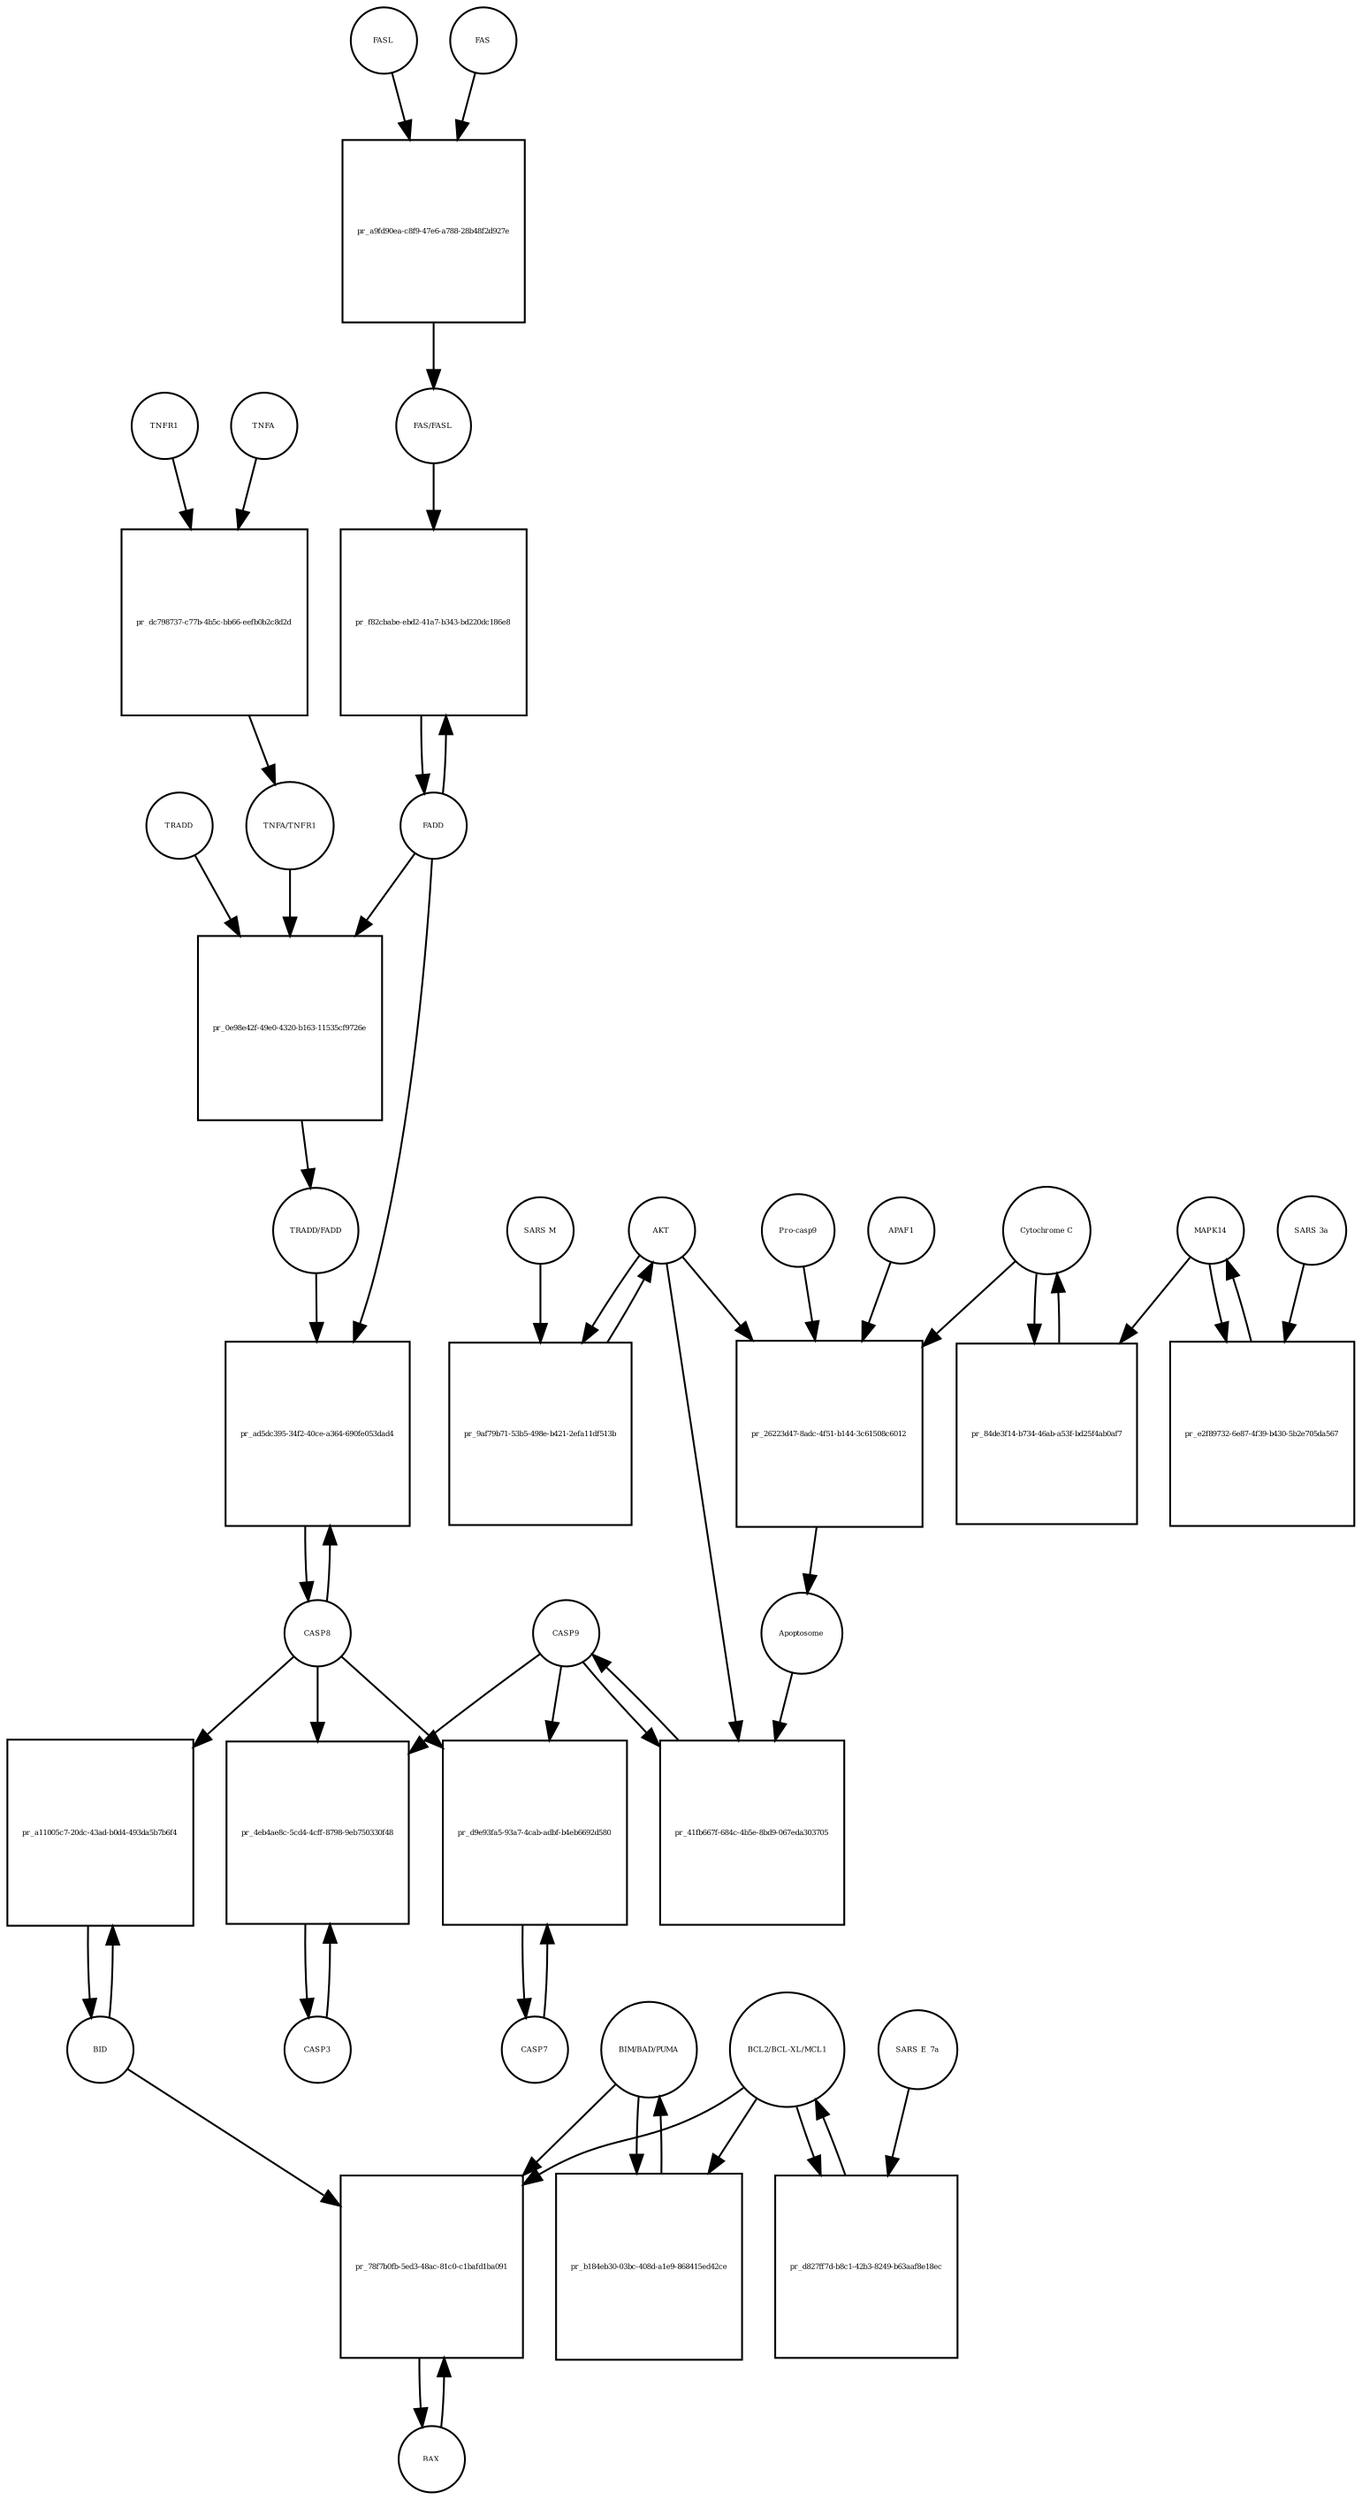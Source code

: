 strict digraph  {
FASL [annotation="", bipartite=0, cls=macromolecule, fontsize=4, label=FASL, shape=circle];
"pr_a9fd90ea-c8f9-47e6-a788-28b48f2d927e" [annotation="", bipartite=1, cls=process, fontsize=4, label="pr_a9fd90ea-c8f9-47e6-a788-28b48f2d927e", shape=square];
FAS [annotation="", bipartite=0, cls=macromolecule, fontsize=4, label=FAS, shape=circle];
"FAS/FASL" [annotation="", bipartite=0, cls=complex, fontsize=4, label="FAS/FASL", shape=circle];
TNFA [annotation="", bipartite=0, cls=macromolecule, fontsize=4, label=TNFA, shape=circle];
"pr_dc798737-c77b-4b5c-bb66-eefb0b2c8d2d" [annotation="", bipartite=1, cls=process, fontsize=4, label="pr_dc798737-c77b-4b5c-bb66-eefb0b2c8d2d", shape=square];
TNFR1 [annotation="", bipartite=0, cls=macromolecule, fontsize=4, label=TNFR1, shape=circle];
"TNFA/TNFR1" [annotation="", bipartite=0, cls=complex, fontsize=4, label="TNFA/TNFR1", shape=circle];
FADD [annotation="", bipartite=0, cls=macromolecule, fontsize=4, label=FADD, shape=circle];
"pr_f82cbabe-ebd2-41a7-b343-bd220dc186e8" [annotation="", bipartite=1, cls=process, fontsize=4, label="pr_f82cbabe-ebd2-41a7-b343-bd220dc186e8", shape=square];
CASP8 [annotation="", bipartite=0, cls=macromolecule, fontsize=4, label=CASP8, shape=circle];
"pr_ad5dc395-34f2-40ce-a364-690fe053dad4" [annotation="", bipartite=1, cls=process, fontsize=4, label="pr_ad5dc395-34f2-40ce-a364-690fe053dad4", shape=square];
"TRADD/FADD" [annotation="", bipartite=0, cls=complex, fontsize=4, label="TRADD/FADD", shape=circle];
CASP3 [annotation="", bipartite=0, cls=macromolecule, fontsize=4, label=CASP3, shape=circle];
"pr_4eb4ae8c-5cd4-4cff-8798-9eb750330f48" [annotation="", bipartite=1, cls=process, fontsize=4, label="pr_4eb4ae8c-5cd4-4cff-8798-9eb750330f48", shape=square];
CASP9 [annotation="", bipartite=0, cls=macromolecule, fontsize=4, label=CASP9, shape=circle];
"pr_41fb667f-684c-4b5e-8bd9-067eda303705" [annotation="", bipartite=1, cls=process, fontsize=4, label="pr_41fb667f-684c-4b5e-8bd9-067eda303705", shape=square];
Apoptosome [annotation="", bipartite=0, cls=complex, fontsize=4, label=Apoptosome, shape=circle];
AKT [annotation="", bipartite=0, cls=macromolecule, fontsize=4, label=AKT, shape=circle];
BID [annotation="", bipartite=0, cls=macromolecule, fontsize=4, label=BID, shape=circle];
"pr_a11005c7-20dc-43ad-b0d4-493da5b7b6f4" [annotation="", bipartite=1, cls=process, fontsize=4, label="pr_a11005c7-20dc-43ad-b0d4-493da5b7b6f4", shape=square];
BAX [annotation="", bipartite=0, cls=macromolecule, fontsize=4, label=BAX, shape=circle];
"pr_78f7b0fb-5ed3-48ac-81c0-c1bafd1ba091" [annotation="", bipartite=1, cls=process, fontsize=4, label="pr_78f7b0fb-5ed3-48ac-81c0-c1bafd1ba091", shape=square];
"BIM/BAD/PUMA" [annotation="", bipartite=0, cls=complex, fontsize=4, label="BIM/BAD/PUMA", shape=circle];
"BCL2/BCL-XL/MCL1" [annotation="", bipartite=0, cls=complex, fontsize=4, label="BCL2/BCL-XL/MCL1", shape=circle];
"Cytochrome C" [annotation="", bipartite=0, cls=macromolecule, fontsize=4, label="Cytochrome C", shape=circle];
"pr_84de3f14-b734-46ab-a53f-bd25f4ab0af7" [annotation="", bipartite=1, cls=process, fontsize=4, label="pr_84de3f14-b734-46ab-a53f-bd25f4ab0af7", shape=square];
MAPK14 [annotation="", bipartite=0, cls=macromolecule, fontsize=4, label=MAPK14, shape=circle];
APAF1 [annotation="", bipartite=0, cls=macromolecule, fontsize=4, label=APAF1, shape=circle];
"pr_26223d47-8adc-4f51-b144-3c61508c6012" [annotation="", bipartite=1, cls=process, fontsize=4, label="pr_26223d47-8adc-4f51-b144-3c61508c6012", shape=square];
"Pro-casp9" [annotation="", bipartite=0, cls=macromolecule, fontsize=4, label="Pro-casp9", shape=circle];
CASP7 [annotation="", bipartite=0, cls=macromolecule, fontsize=4, label=CASP7, shape=circle];
"pr_d9e93fa5-93a7-4cab-adbf-b4eb6692d580" [annotation="", bipartite=1, cls=process, fontsize=4, label="pr_d9e93fa5-93a7-4cab-adbf-b4eb6692d580", shape=square];
"pr_9af79b71-53b5-498e-b421-2efa11df513b" [annotation="", bipartite=1, cls=process, fontsize=4, label="pr_9af79b71-53b5-498e-b421-2efa11df513b", shape=square];
"SARS M" [annotation="", bipartite=0, cls=macromolecule, fontsize=4, label="SARS M", shape=circle];
"pr_0e98e42f-49e0-4320-b163-11535cf9726e" [annotation="", bipartite=1, cls=process, fontsize=4, label="pr_0e98e42f-49e0-4320-b163-11535cf9726e", shape=square];
TRADD [annotation="", bipartite=0, cls=macromolecule, fontsize=4, label=TRADD, shape=circle];
"pr_e2f89732-6e87-4f39-b430-5b2e705da567" [annotation="", bipartite=1, cls=process, fontsize=4, label="pr_e2f89732-6e87-4f39-b430-5b2e705da567", shape=square];
"SARS 3a" [annotation="", bipartite=0, cls=macromolecule, fontsize=4, label="SARS 3a", shape=circle];
"pr_b184eb30-03bc-408d-a1e9-868415ed42ce" [annotation="", bipartite=1, cls=process, fontsize=4, label="pr_b184eb30-03bc-408d-a1e9-868415ed42ce", shape=square];
"pr_d827ff7d-b8c1-42b3-8249-b63aaf8e18ec" [annotation="", bipartite=1, cls=process, fontsize=4, label="pr_d827ff7d-b8c1-42b3-8249-b63aaf8e18ec", shape=square];
"SARS E_7a" [annotation="", bipartite=0, cls=macromolecule, fontsize=4, label="SARS E_7a", shape=circle];
FASL -> "pr_a9fd90ea-c8f9-47e6-a788-28b48f2d927e"  [annotation="", interaction_type=consumption];
"pr_a9fd90ea-c8f9-47e6-a788-28b48f2d927e" -> "FAS/FASL"  [annotation="", interaction_type=production];
FAS -> "pr_a9fd90ea-c8f9-47e6-a788-28b48f2d927e"  [annotation="", interaction_type=consumption];
"FAS/FASL" -> "pr_f82cbabe-ebd2-41a7-b343-bd220dc186e8"  [annotation="urn_miriam_kegg.pathway_hsa04210", interaction_type=catalysis];
TNFA -> "pr_dc798737-c77b-4b5c-bb66-eefb0b2c8d2d"  [annotation="", interaction_type=consumption];
"pr_dc798737-c77b-4b5c-bb66-eefb0b2c8d2d" -> "TNFA/TNFR1"  [annotation="", interaction_type=production];
TNFR1 -> "pr_dc798737-c77b-4b5c-bb66-eefb0b2c8d2d"  [annotation="", interaction_type=consumption];
"TNFA/TNFR1" -> "pr_0e98e42f-49e0-4320-b163-11535cf9726e"  [annotation="urn_miriam_kegg.pathway_hsa04210", interaction_type=catalysis];
FADD -> "pr_f82cbabe-ebd2-41a7-b343-bd220dc186e8"  [annotation="", interaction_type=consumption];
FADD -> "pr_ad5dc395-34f2-40ce-a364-690fe053dad4"  [annotation="urn_miriam_kegg.pathway_hsa04210", interaction_type=catalysis];
FADD -> "pr_0e98e42f-49e0-4320-b163-11535cf9726e"  [annotation="", interaction_type=consumption];
"pr_f82cbabe-ebd2-41a7-b343-bd220dc186e8" -> FADD  [annotation="", interaction_type=production];
CASP8 -> "pr_ad5dc395-34f2-40ce-a364-690fe053dad4"  [annotation="", interaction_type=consumption];
CASP8 -> "pr_4eb4ae8c-5cd4-4cff-8798-9eb750330f48"  [annotation="urn_miriam_kegg.pathway_hsa04210", interaction_type=catalysis];
CASP8 -> "pr_a11005c7-20dc-43ad-b0d4-493da5b7b6f4"  [annotation="urn_miriam_kegg.pathway_hsa04210", interaction_type=catalysis];
CASP8 -> "pr_d9e93fa5-93a7-4cab-adbf-b4eb6692d580"  [annotation="urn_miriam_kegg.pathway_hsa04210", interaction_type=catalysis];
"pr_ad5dc395-34f2-40ce-a364-690fe053dad4" -> CASP8  [annotation="", interaction_type=production];
"TRADD/FADD" -> "pr_ad5dc395-34f2-40ce-a364-690fe053dad4"  [annotation="urn_miriam_kegg.pathway_hsa04210", interaction_type=catalysis];
CASP3 -> "pr_4eb4ae8c-5cd4-4cff-8798-9eb750330f48"  [annotation="", interaction_type=consumption];
"pr_4eb4ae8c-5cd4-4cff-8798-9eb750330f48" -> CASP3  [annotation="", interaction_type=production];
CASP9 -> "pr_4eb4ae8c-5cd4-4cff-8798-9eb750330f48"  [annotation="urn_miriam_kegg.pathway_hsa04210", interaction_type=catalysis];
CASP9 -> "pr_41fb667f-684c-4b5e-8bd9-067eda303705"  [annotation="", interaction_type=consumption];
CASP9 -> "pr_d9e93fa5-93a7-4cab-adbf-b4eb6692d580"  [annotation="urn_miriam_kegg.pathway_hsa04210", interaction_type=catalysis];
"pr_41fb667f-684c-4b5e-8bd9-067eda303705" -> CASP9  [annotation="", interaction_type=production];
Apoptosome -> "pr_41fb667f-684c-4b5e-8bd9-067eda303705"  [annotation="urn_miriam_kegg.pathway_hsa04210", interaction_type=catalysis];
AKT -> "pr_41fb667f-684c-4b5e-8bd9-067eda303705"  [annotation="urn_miriam_kegg.pathway_hsa04210", interaction_type=inhibition];
AKT -> "pr_26223d47-8adc-4f51-b144-3c61508c6012"  [annotation="urn_miriam_kegg.pathway_hsa04210", interaction_type=inhibition];
AKT -> "pr_9af79b71-53b5-498e-b421-2efa11df513b"  [annotation="", interaction_type=consumption];
BID -> "pr_a11005c7-20dc-43ad-b0d4-493da5b7b6f4"  [annotation="", interaction_type=consumption];
BID -> "pr_78f7b0fb-5ed3-48ac-81c0-c1bafd1ba091"  [annotation=urn_miriam_pubmed_31226023, interaction_type=catalysis];
"pr_a11005c7-20dc-43ad-b0d4-493da5b7b6f4" -> BID  [annotation="", interaction_type=production];
BAX -> "pr_78f7b0fb-5ed3-48ac-81c0-c1bafd1ba091"  [annotation="", interaction_type=consumption];
"pr_78f7b0fb-5ed3-48ac-81c0-c1bafd1ba091" -> BAX  [annotation="", interaction_type=production];
"BIM/BAD/PUMA" -> "pr_78f7b0fb-5ed3-48ac-81c0-c1bafd1ba091"  [annotation=urn_miriam_pubmed_31226023, interaction_type=catalysis];
"BIM/BAD/PUMA" -> "pr_b184eb30-03bc-408d-a1e9-868415ed42ce"  [annotation="", interaction_type=consumption];
"BCL2/BCL-XL/MCL1" -> "pr_78f7b0fb-5ed3-48ac-81c0-c1bafd1ba091"  [annotation=urn_miriam_pubmed_31226023, interaction_type=inhibition];
"BCL2/BCL-XL/MCL1" -> "pr_b184eb30-03bc-408d-a1e9-868415ed42ce"  [annotation="", interaction_type=inhibition];
"BCL2/BCL-XL/MCL1" -> "pr_d827ff7d-b8c1-42b3-8249-b63aaf8e18ec"  [annotation="", interaction_type=consumption];
"Cytochrome C" -> "pr_84de3f14-b734-46ab-a53f-bd25f4ab0af7"  [annotation="", interaction_type=consumption];
"Cytochrome C" -> "pr_26223d47-8adc-4f51-b144-3c61508c6012"  [annotation="", interaction_type=consumption];
"pr_84de3f14-b734-46ab-a53f-bd25f4ab0af7" -> "Cytochrome C"  [annotation="", interaction_type=production];
MAPK14 -> "pr_84de3f14-b734-46ab-a53f-bd25f4ab0af7"  [annotation="urn_miriam_kegg.pathway_hsa04210|urn_miriam_pubmed_31226023", interaction_type=catalysis];
MAPK14 -> "pr_e2f89732-6e87-4f39-b430-5b2e705da567"  [annotation="", interaction_type=consumption];
APAF1 -> "pr_26223d47-8adc-4f51-b144-3c61508c6012"  [annotation="", interaction_type=consumption];
"pr_26223d47-8adc-4f51-b144-3c61508c6012" -> Apoptosome  [annotation="", interaction_type=production];
"Pro-casp9" -> "pr_26223d47-8adc-4f51-b144-3c61508c6012"  [annotation="", interaction_type=consumption];
CASP7 -> "pr_d9e93fa5-93a7-4cab-adbf-b4eb6692d580"  [annotation="", interaction_type=consumption];
"pr_d9e93fa5-93a7-4cab-adbf-b4eb6692d580" -> CASP7  [annotation="", interaction_type=production];
"pr_9af79b71-53b5-498e-b421-2efa11df513b" -> AKT  [annotation="", interaction_type=production];
"SARS M" -> "pr_9af79b71-53b5-498e-b421-2efa11df513b"  [annotation=urn_miriam_pubmed_31226023, interaction_type=inhibition];
"pr_0e98e42f-49e0-4320-b163-11535cf9726e" -> "TRADD/FADD"  [annotation="", interaction_type=production];
TRADD -> "pr_0e98e42f-49e0-4320-b163-11535cf9726e"  [annotation="", interaction_type=consumption];
"pr_e2f89732-6e87-4f39-b430-5b2e705da567" -> MAPK14  [annotation="", interaction_type=production];
"SARS 3a" -> "pr_e2f89732-6e87-4f39-b430-5b2e705da567"  [annotation=urn_miriam_pubmed_31226023, interaction_type=catalysis];
"pr_b184eb30-03bc-408d-a1e9-868415ed42ce" -> "BIM/BAD/PUMA"  [annotation="", interaction_type=production];
"pr_d827ff7d-b8c1-42b3-8249-b63aaf8e18ec" -> "BCL2/BCL-XL/MCL1"  [annotation="", interaction_type=production];
"SARS E_7a" -> "pr_d827ff7d-b8c1-42b3-8249-b63aaf8e18ec"  [annotation="", interaction_type=inhibition];
}
